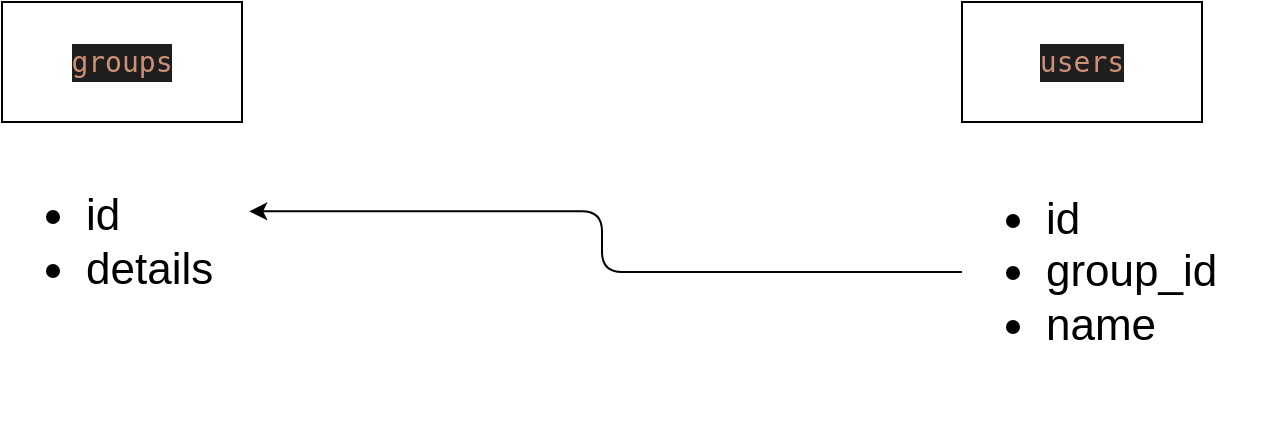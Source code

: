 <mxfile>
    <diagram id="8jyqqip0owV2ZT55Ed27" name="Page-1">
        <mxGraphModel dx="1458" dy="939" grid="1" gridSize="10" guides="1" tooltips="1" connect="1" arrows="1" fold="1" page="1" pageScale="1" pageWidth="850" pageHeight="1100" math="0" shadow="0">
            <root>
                <mxCell id="0"/>
                <mxCell id="1" parent="0"/>
                <mxCell id="15" value="&lt;div style=&quot;color: rgb(212 , 212 , 212) ; background-color: rgb(30 , 30 , 30) ; font-family: &amp;#34;droid sans mono&amp;#34; , &amp;#34;monospace&amp;#34; , monospace ; font-size: 14px ; line-height: 19px&quot;&gt;&lt;span style=&quot;color: #ce9178&quot;&gt;groups&lt;/span&gt;&lt;/div&gt;" style="rounded=0;whiteSpace=wrap;html=1;" vertex="1" parent="1">
                    <mxGeometry x="100" y="280" width="120" height="60" as="geometry"/>
                </mxCell>
                <mxCell id="16" value="&lt;ul style=&quot;font-size: 22px;&quot;&gt;&lt;li style=&quot;font-size: 22px;&quot;&gt;id&lt;/li&gt;&lt;li style=&quot;font-size: 22px;&quot;&gt;details&lt;/li&gt;&lt;/ul&gt;" style="text;strokeColor=none;fillColor=none;html=1;whiteSpace=wrap;verticalAlign=middle;overflow=hidden;fontSize=22;" vertex="1" parent="1">
                    <mxGeometry x="100" y="340" width="120" height="120" as="geometry"/>
                </mxCell>
                <mxCell id="17" value="&lt;div style=&quot;color: rgb(212 , 212 , 212) ; background-color: rgb(30 , 30 , 30) ; font-family: &amp;#34;droid sans mono&amp;#34; , &amp;#34;monospace&amp;#34; , monospace ; font-size: 14px ; line-height: 19px&quot;&gt;&lt;span style=&quot;color: #ce9178&quot;&gt;users&lt;/span&gt;&lt;/div&gt;" style="rounded=0;whiteSpace=wrap;html=1;" vertex="1" parent="1">
                    <mxGeometry x="580" y="280" width="120" height="60" as="geometry"/>
                </mxCell>
                <mxCell id="18" value="&lt;ul style=&quot;font-size: 22px;&quot;&gt;&lt;li style=&quot;font-size: 22px;&quot;&gt;id&lt;/li&gt;&lt;li style=&quot;font-size: 22px;&quot;&gt;group_id&lt;/li&gt;&lt;li style=&quot;font-size: 22px;&quot;&gt;name&lt;/li&gt;&lt;/ul&gt;" style="text;strokeColor=none;fillColor=none;html=1;whiteSpace=wrap;verticalAlign=middle;overflow=hidden;fontSize=22;" vertex="1" parent="1">
                    <mxGeometry x="580" y="340" width="160" height="150" as="geometry"/>
                </mxCell>
                <mxCell id="19" value="" style="edgeStyle=elbowEdgeStyle;elbow=horizontal;endArrow=classic;html=1;entryX=1.03;entryY=0.372;entryDx=0;entryDy=0;entryPerimeter=0;" edge="1" parent="1" source="18" target="16">
                    <mxGeometry width="50" height="50" relative="1" as="geometry">
                        <mxPoint x="410" y="710" as="sourcePoint"/>
                        <mxPoint x="460" y="660" as="targetPoint"/>
                        <Array as="points">
                            <mxPoint x="400" y="415"/>
                            <mxPoint x="460" y="380"/>
                        </Array>
                    </mxGeometry>
                </mxCell>
            </root>
        </mxGraphModel>
    </diagram>
</mxfile>